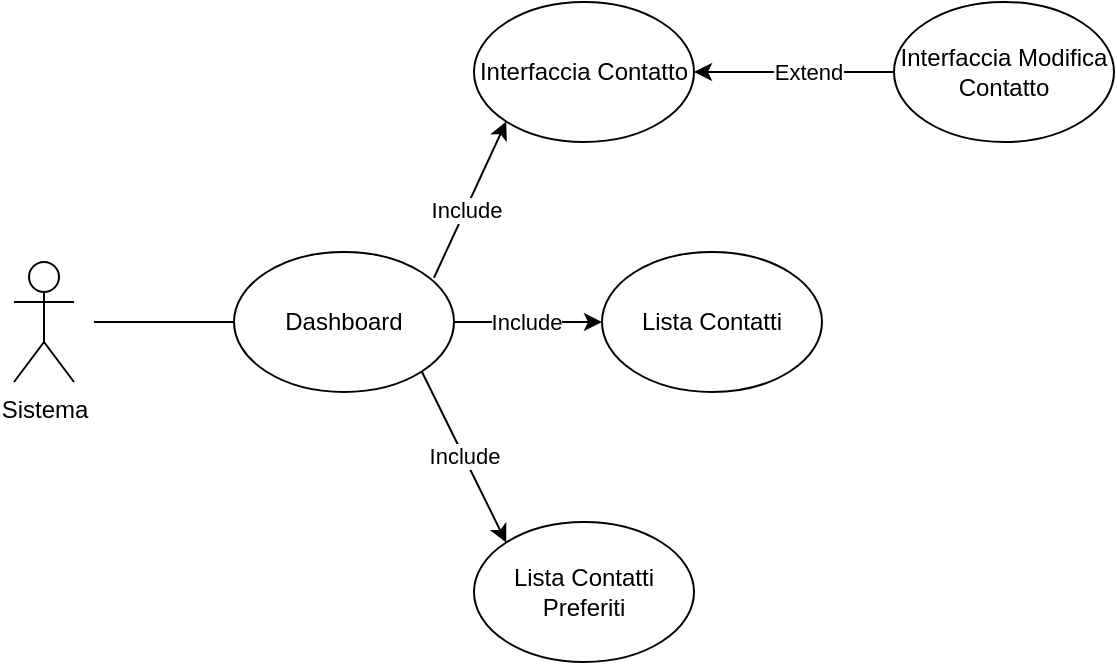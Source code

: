 <mxfile version="25.0.3">
  <diagram name="Pagina-1" id="fLLx-5aMyhMwlgtXhYpR">
    <mxGraphModel dx="638" dy="470" grid="1" gridSize="10" guides="1" tooltips="1" connect="1" arrows="1" fold="1" page="1" pageScale="1" pageWidth="827" pageHeight="1169" math="0" shadow="0">
      <root>
        <mxCell id="0" />
        <mxCell id="1" parent="0" />
        <mxCell id="T1YvQkniaEOYH6a5uqxl-2" value="Sistema" style="shape=umlActor;verticalLabelPosition=bottom;verticalAlign=top;html=1;outlineConnect=0;" parent="1" vertex="1">
          <mxGeometry x="120" y="230" width="30" height="60" as="geometry" />
        </mxCell>
        <mxCell id="T1YvQkniaEOYH6a5uqxl-3" value="Dashboard" style="ellipse;whiteSpace=wrap;html=1;" parent="1" vertex="1">
          <mxGeometry x="230" y="225" width="110" height="70" as="geometry" />
        </mxCell>
        <mxCell id="T1YvQkniaEOYH6a5uqxl-14" value="" style="endArrow=none;html=1;rounded=0;entryX=0;entryY=0.5;entryDx=0;entryDy=0;" parent="1" target="T1YvQkniaEOYH6a5uqxl-3" edge="1">
          <mxGeometry width="50" height="50" relative="1" as="geometry">
            <mxPoint x="160" y="260" as="sourcePoint" />
            <mxPoint x="200" y="150" as="targetPoint" />
          </mxGeometry>
        </mxCell>
        <mxCell id="LUo8CljrHpAZUSjRi01z-2" value="Interfaccia Contatto" style="ellipse;whiteSpace=wrap;html=1;" parent="1" vertex="1">
          <mxGeometry x="350" y="100" width="110" height="70" as="geometry" />
        </mxCell>
        <mxCell id="LUo8CljrHpAZUSjRi01z-3" value="Lista Contatti" style="ellipse;whiteSpace=wrap;html=1;" parent="1" vertex="1">
          <mxGeometry x="414" y="225" width="110" height="70" as="geometry" />
        </mxCell>
        <mxCell id="LUo8CljrHpAZUSjRi01z-4" value="Lista Contatti Preferiti" style="ellipse;whiteSpace=wrap;html=1;" parent="1" vertex="1">
          <mxGeometry x="350" y="360" width="110" height="70" as="geometry" />
        </mxCell>
        <mxCell id="LUo8CljrHpAZUSjRi01z-5" value="Interfaccia Modifica Contatto" style="ellipse;whiteSpace=wrap;html=1;" parent="1" vertex="1">
          <mxGeometry x="560" y="100" width="110" height="70" as="geometry" />
        </mxCell>
        <mxCell id="LUo8CljrHpAZUSjRi01z-7" value="" style="endArrow=classic;html=1;rounded=0;entryX=0;entryY=1;entryDx=0;entryDy=0;exitX=0.909;exitY=0.184;exitDx=0;exitDy=0;exitPerimeter=0;" parent="1" source="T1YvQkniaEOYH6a5uqxl-3" target="LUo8CljrHpAZUSjRi01z-2" edge="1">
          <mxGeometry width="50" height="50" relative="1" as="geometry">
            <mxPoint x="340" y="360" as="sourcePoint" />
            <mxPoint x="390" y="310" as="targetPoint" />
          </mxGeometry>
        </mxCell>
        <mxCell id="LUo8CljrHpAZUSjRi01z-16" value="Include" style="edgeLabel;html=1;align=center;verticalAlign=middle;resizable=0;points=[];" parent="LUo8CljrHpAZUSjRi01z-7" vertex="1" connectable="0">
          <mxGeometry x="-0.116" relative="1" as="geometry">
            <mxPoint as="offset" />
          </mxGeometry>
        </mxCell>
        <mxCell id="LUo8CljrHpAZUSjRi01z-10" value="" style="endArrow=classic;html=1;rounded=0;entryX=0;entryY=0;entryDx=0;entryDy=0;exitX=1;exitY=1;exitDx=0;exitDy=0;" parent="1" source="T1YvQkniaEOYH6a5uqxl-3" target="LUo8CljrHpAZUSjRi01z-4" edge="1">
          <mxGeometry width="50" height="50" relative="1" as="geometry">
            <mxPoint x="340" y="248" as="sourcePoint" />
            <mxPoint x="376" y="200" as="targetPoint" />
          </mxGeometry>
        </mxCell>
        <mxCell id="LUo8CljrHpAZUSjRi01z-17" value="Include" style="edgeLabel;html=1;align=center;verticalAlign=middle;resizable=0;points=[];" parent="LUo8CljrHpAZUSjRi01z-10" vertex="1" connectable="0">
          <mxGeometry x="-0.014" relative="1" as="geometry">
            <mxPoint as="offset" />
          </mxGeometry>
        </mxCell>
        <mxCell id="LUo8CljrHpAZUSjRi01z-11" value="" style="endArrow=classic;html=1;rounded=0;entryX=0;entryY=0.5;entryDx=0;entryDy=0;exitX=1;exitY=0.5;exitDx=0;exitDy=0;" parent="1" source="T1YvQkniaEOYH6a5uqxl-3" target="LUo8CljrHpAZUSjRi01z-3" edge="1">
          <mxGeometry width="50" height="50" relative="1" as="geometry">
            <mxPoint x="350" y="258" as="sourcePoint" />
            <mxPoint x="386" y="210" as="targetPoint" />
          </mxGeometry>
        </mxCell>
        <mxCell id="LUo8CljrHpAZUSjRi01z-15" value="Include" style="edgeLabel;html=1;align=center;verticalAlign=middle;resizable=0;points=[];" parent="LUo8CljrHpAZUSjRi01z-11" vertex="1" connectable="0">
          <mxGeometry x="-0.031" relative="1" as="geometry">
            <mxPoint as="offset" />
          </mxGeometry>
        </mxCell>
        <mxCell id="LUo8CljrHpAZUSjRi01z-12" value="" style="endArrow=classic;html=1;rounded=0;entryX=1;entryY=0.5;entryDx=0;entryDy=0;exitX=0;exitY=0.5;exitDx=0;exitDy=0;" parent="1" source="LUo8CljrHpAZUSjRi01z-5" target="LUo8CljrHpAZUSjRi01z-2" edge="1">
          <mxGeometry width="50" height="50" relative="1" as="geometry">
            <mxPoint x="360" y="268" as="sourcePoint" />
            <mxPoint x="396" y="220" as="targetPoint" />
          </mxGeometry>
        </mxCell>
        <mxCell id="LUo8CljrHpAZUSjRi01z-18" value="Extend" style="edgeLabel;html=1;align=center;verticalAlign=middle;resizable=0;points=[];" parent="LUo8CljrHpAZUSjRi01z-12" vertex="1" connectable="0">
          <mxGeometry x="-0.131" relative="1" as="geometry">
            <mxPoint as="offset" />
          </mxGeometry>
        </mxCell>
      </root>
    </mxGraphModel>
  </diagram>
</mxfile>
